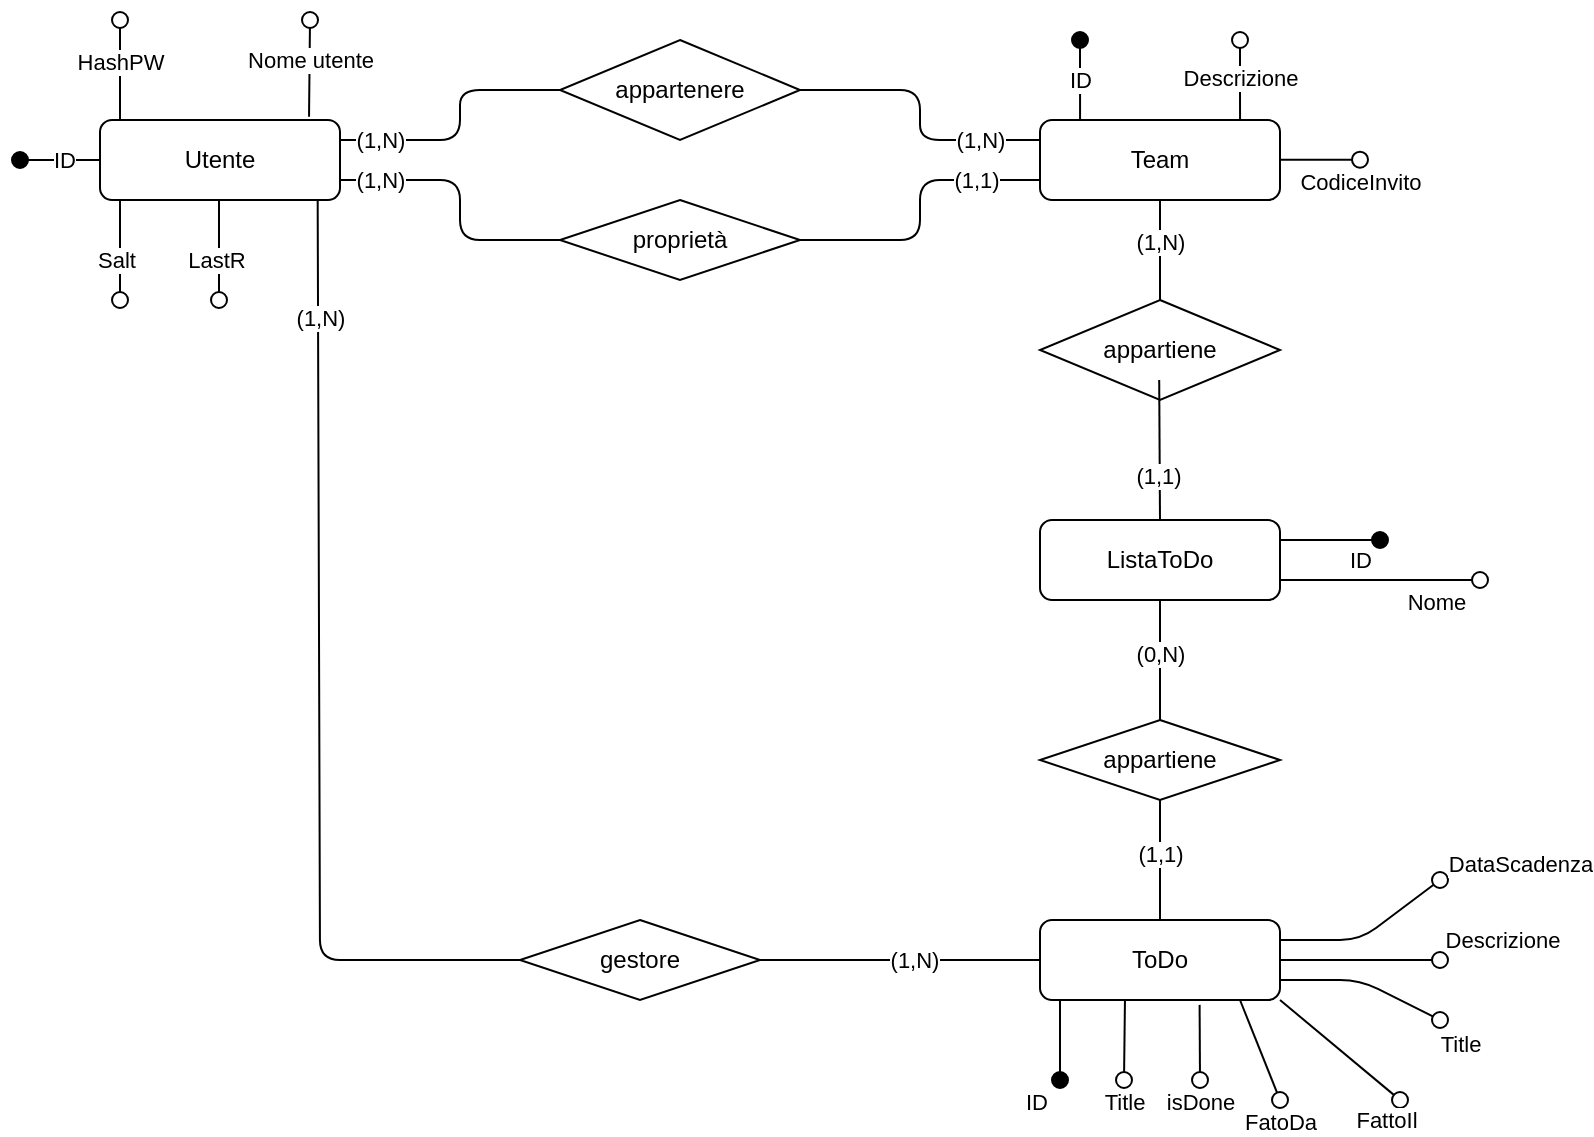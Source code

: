 <mxfile>
    <diagram id="0nmVXw1R6E6HJbPbJYO8" name="Page-1">
        <mxGraphModel dx="471" dy="293" grid="1" gridSize="10" guides="1" tooltips="1" connect="1" arrows="1" fold="1" page="1" pageScale="1" pageWidth="850" pageHeight="1100" math="0" shadow="0">
            <root>
                <mxCell id="0"/>
                <mxCell id="1" parent="0"/>
                <mxCell id="2" value="Utente" style="rounded=1;whiteSpace=wrap;html=1;gradientColor=none;shadow=0;glass=0;" parent="1" vertex="1">
                    <mxGeometry x="50" y="60" width="120" height="40" as="geometry"/>
                </mxCell>
                <mxCell id="6" value="ToDo" style="rounded=1;whiteSpace=wrap;html=1;gradientColor=none;shadow=0;glass=0;" parent="1" vertex="1">
                    <mxGeometry x="520" y="460" width="120" height="40" as="geometry"/>
                </mxCell>
                <mxCell id="7" value="" style="html=1;verticalAlign=bottom;labelBackgroundColor=none;endArrow=oval;endFill=1;endSize=8;exitX=0;exitY=0.5;exitDx=0;exitDy=0;" parent="1" source="2" edge="1">
                    <mxGeometry width="160" relative="1" as="geometry">
                        <mxPoint x="170" y="240" as="sourcePoint"/>
                        <mxPoint x="10" y="80" as="targetPoint"/>
                        <Array as="points"/>
                    </mxGeometry>
                </mxCell>
                <mxCell id="8" value="ID" style="edgeLabel;html=1;align=center;verticalAlign=middle;resizable=0;points=[];" parent="7" vertex="1" connectable="0">
                    <mxGeometry x="0.544" y="1" relative="1" as="geometry">
                        <mxPoint x="13" y="-1" as="offset"/>
                    </mxGeometry>
                </mxCell>
                <mxCell id="15" value="" style="html=1;verticalAlign=bottom;labelBackgroundColor=none;endArrow=oval;endFill=0;endSize=8;" parent="1" edge="1">
                    <mxGeometry width="160" relative="1" as="geometry">
                        <mxPoint x="60" y="60" as="sourcePoint"/>
                        <mxPoint x="60" y="10" as="targetPoint"/>
                    </mxGeometry>
                </mxCell>
                <mxCell id="16" value="HashPW" style="edgeLabel;html=1;align=center;verticalAlign=middle;resizable=0;points=[];" parent="15" vertex="1" connectable="0">
                    <mxGeometry x="0.584" y="-1" relative="1" as="geometry">
                        <mxPoint x="-1" y="10" as="offset"/>
                    </mxGeometry>
                </mxCell>
                <mxCell id="17" value="" style="html=1;verticalAlign=bottom;labelBackgroundColor=none;endArrow=oval;endFill=0;endSize=8;exitX=0.871;exitY=-0.04;exitDx=0;exitDy=0;exitPerimeter=0;" parent="1" source="2" edge="1">
                    <mxGeometry width="160" relative="1" as="geometry">
                        <mxPoint x="150" y="60" as="sourcePoint"/>
                        <mxPoint x="155" y="10" as="targetPoint"/>
                        <Array as="points"/>
                    </mxGeometry>
                </mxCell>
                <mxCell id="18" value="Nome utente" style="edgeLabel;html=1;align=center;verticalAlign=middle;resizable=0;points=[];" parent="17" vertex="1" connectable="0">
                    <mxGeometry x="0.584" y="-1" relative="1" as="geometry">
                        <mxPoint x="-1" y="10" as="offset"/>
                    </mxGeometry>
                </mxCell>
                <mxCell id="21" value="" style="html=1;verticalAlign=bottom;labelBackgroundColor=none;endArrow=oval;endFill=0;endSize=8;" parent="1" edge="1">
                    <mxGeometry width="160" relative="1" as="geometry">
                        <mxPoint x="60" y="100" as="sourcePoint"/>
                        <mxPoint x="60" y="150" as="targetPoint"/>
                    </mxGeometry>
                </mxCell>
                <mxCell id="22" value="Salt" style="edgeLabel;html=1;align=center;verticalAlign=middle;resizable=0;points=[];" parent="21" vertex="1" connectable="0">
                    <mxGeometry x="0.584" y="-1" relative="1" as="geometry">
                        <mxPoint x="-1" y="-10" as="offset"/>
                    </mxGeometry>
                </mxCell>
                <mxCell id="23" value="" style="html=1;verticalAlign=bottom;labelBackgroundColor=none;endArrow=oval;endFill=0;endSize=8;" parent="1" edge="1">
                    <mxGeometry width="160" relative="1" as="geometry">
                        <mxPoint x="109.5" y="100" as="sourcePoint"/>
                        <mxPoint x="109.5" y="150" as="targetPoint"/>
                    </mxGeometry>
                </mxCell>
                <mxCell id="24" value="LastR" style="edgeLabel;html=1;align=center;verticalAlign=middle;resizable=0;points=[];" parent="23" vertex="1" connectable="0">
                    <mxGeometry x="0.584" y="-1" relative="1" as="geometry">
                        <mxPoint x="-1" y="-10" as="offset"/>
                    </mxGeometry>
                </mxCell>
                <mxCell id="25" value="Team" style="rounded=1;whiteSpace=wrap;html=1;gradientColor=none;shadow=0;glass=0;" parent="1" vertex="1">
                    <mxGeometry x="520" y="60" width="120" height="40" as="geometry"/>
                </mxCell>
                <mxCell id="32" value="" style="html=1;verticalAlign=bottom;labelBackgroundColor=none;endArrow=oval;endFill=1;endSize=8;exitX=0.167;exitY=0;exitDx=0;exitDy=0;exitPerimeter=0;" parent="1" source="25" edge="1">
                    <mxGeometry width="160" relative="1" as="geometry">
                        <mxPoint x="560.0" y="20" as="sourcePoint"/>
                        <mxPoint x="540" y="20" as="targetPoint"/>
                        <Array as="points"/>
                    </mxGeometry>
                </mxCell>
                <mxCell id="33" value="ID" style="edgeLabel;html=1;align=center;verticalAlign=middle;resizable=0;points=[];" parent="32" vertex="1" connectable="0">
                    <mxGeometry x="0.544" y="1" relative="1" as="geometry">
                        <mxPoint x="1" y="11" as="offset"/>
                    </mxGeometry>
                </mxCell>
                <mxCell id="34" value="" style="html=1;verticalAlign=bottom;labelBackgroundColor=none;endArrow=oval;endFill=0;endSize=8;exitX=0.917;exitY=0;exitDx=0;exitDy=0;exitPerimeter=0;" parent="1" edge="1">
                    <mxGeometry width="160" relative="1" as="geometry">
                        <mxPoint x="620.04" y="60" as="sourcePoint"/>
                        <mxPoint x="620" y="20" as="targetPoint"/>
                        <Array as="points">
                            <mxPoint x="620" y="50"/>
                        </Array>
                    </mxGeometry>
                </mxCell>
                <mxCell id="35" value="Descrizione" style="edgeLabel;html=1;align=center;verticalAlign=middle;resizable=0;points=[];" parent="34" vertex="1" connectable="0">
                    <mxGeometry x="0.584" y="-1" relative="1" as="geometry">
                        <mxPoint x="-1" y="10" as="offset"/>
                    </mxGeometry>
                </mxCell>
                <mxCell id="36" value="appartiene" style="rhombus;whiteSpace=wrap;html=1;rounded=0;" parent="1" vertex="1">
                    <mxGeometry x="520" y="150" width="120" height="50" as="geometry"/>
                </mxCell>
                <mxCell id="37" value="appartenere" style="rhombus;whiteSpace=wrap;html=1;" parent="1" vertex="1">
                    <mxGeometry x="280" y="20" width="120" height="50" as="geometry"/>
                </mxCell>
                <mxCell id="38" value="gestore" style="rhombus;whiteSpace=wrap;html=1;" parent="1" vertex="1">
                    <mxGeometry x="260" y="460" width="120" height="40" as="geometry"/>
                </mxCell>
                <mxCell id="39" value="" style="endArrow=none;html=1;exitX=1;exitY=0.25;exitDx=0;exitDy=0;entryX=0;entryY=0.5;entryDx=0;entryDy=0;" parent="1" source="2" target="37" edge="1">
                    <mxGeometry width="50" height="50" relative="1" as="geometry">
                        <mxPoint x="340" y="160" as="sourcePoint"/>
                        <mxPoint x="390" y="110" as="targetPoint"/>
                        <Array as="points">
                            <mxPoint x="230" y="70"/>
                            <mxPoint x="230" y="45"/>
                        </Array>
                    </mxGeometry>
                </mxCell>
                <mxCell id="40" value="(1,N)" style="edgeLabel;html=1;align=center;verticalAlign=middle;resizable=0;points=[];" parent="39" vertex="1" connectable="0">
                    <mxGeometry x="0.188" y="1" relative="1" as="geometry">
                        <mxPoint x="-39" y="20" as="offset"/>
                    </mxGeometry>
                </mxCell>
                <mxCell id="41" value="" style="endArrow=none;html=1;entryX=0;entryY=0.25;entryDx=0;entryDy=0;exitX=1;exitY=0.5;exitDx=0;exitDy=0;" parent="1" source="37" target="25" edge="1">
                    <mxGeometry width="50" height="50" relative="1" as="geometry">
                        <mxPoint x="340" y="160" as="sourcePoint"/>
                        <mxPoint x="390" y="110" as="targetPoint"/>
                        <Array as="points">
                            <mxPoint x="460" y="45"/>
                            <mxPoint x="460" y="70"/>
                        </Array>
                    </mxGeometry>
                </mxCell>
                <mxCell id="42" value="(1,N)" style="edgeLabel;html=1;align=center;verticalAlign=middle;resizable=0;points=[];" parent="41" vertex="1" connectable="0">
                    <mxGeometry x="0.212" y="-3" relative="1" as="geometry">
                        <mxPoint x="27" y="-3" as="offset"/>
                    </mxGeometry>
                </mxCell>
                <mxCell id="43" value="" style="endArrow=none;html=1;exitX=0.907;exitY=1.007;exitDx=0;exitDy=0;entryX=0;entryY=0.5;entryDx=0;entryDy=0;exitPerimeter=0;" parent="1" source="2" target="38" edge="1">
                    <mxGeometry width="50" height="50" relative="1" as="geometry">
                        <mxPoint x="340" y="160" as="sourcePoint"/>
                        <mxPoint x="390" y="110" as="targetPoint"/>
                        <Array as="points">
                            <mxPoint x="160" y="480"/>
                        </Array>
                    </mxGeometry>
                </mxCell>
                <mxCell id="51" value="(1,N)" style="edgeLabel;html=1;align=center;verticalAlign=middle;resizable=0;points=[];" parent="43" vertex="1" connectable="0">
                    <mxGeometry x="0.396" relative="1" as="geometry">
                        <mxPoint y="-277" as="offset"/>
                    </mxGeometry>
                </mxCell>
                <mxCell id="46" value="" style="endArrow=none;html=1;exitX=1;exitY=0.5;exitDx=0;exitDy=0;entryX=0;entryY=0.5;entryDx=0;entryDy=0;" parent="1" source="38" target="6" edge="1">
                    <mxGeometry width="50" height="50" relative="1" as="geometry">
                        <mxPoint x="340" y="182" as="sourcePoint"/>
                        <mxPoint x="390" y="132" as="targetPoint"/>
                    </mxGeometry>
                </mxCell>
                <mxCell id="52" value="(1,N)" style="edgeLabel;html=1;align=center;verticalAlign=middle;resizable=0;points=[];" parent="46" vertex="1" connectable="0">
                    <mxGeometry x="0.355" y="-2" relative="1" as="geometry">
                        <mxPoint x="-18" y="-2" as="offset"/>
                    </mxGeometry>
                </mxCell>
                <mxCell id="47" value="" style="endArrow=none;html=1;exitX=0.5;exitY=0;exitDx=0;exitDy=0;entryX=0.5;entryY=1;entryDx=0;entryDy=0;" parent="1" source="36" target="25" edge="1">
                    <mxGeometry width="50" height="50" relative="1" as="geometry">
                        <mxPoint x="380" y="160" as="sourcePoint"/>
                        <mxPoint x="430" y="110" as="targetPoint"/>
                    </mxGeometry>
                </mxCell>
                <mxCell id="49" value="(1,N)" style="edgeLabel;html=1;align=center;verticalAlign=middle;resizable=0;points=[];" parent="47" vertex="1" connectable="0">
                    <mxGeometry x="0.188" relative="1" as="geometry">
                        <mxPoint as="offset"/>
                    </mxGeometry>
                </mxCell>
                <mxCell id="48" value="" style="endArrow=none;html=1;exitX=0.5;exitY=0;exitDx=0;exitDy=0;entryX=0.5;entryY=1;entryDx=0;entryDy=0;" parent="1" source="61" edge="1">
                    <mxGeometry width="50" height="50" relative="1" as="geometry">
                        <mxPoint x="579.6" y="230" as="sourcePoint"/>
                        <mxPoint x="579.6" y="190" as="targetPoint"/>
                    </mxGeometry>
                </mxCell>
                <mxCell id="50" value="(1,1)" style="edgeLabel;html=1;align=center;verticalAlign=middle;resizable=0;points=[];" parent="48" vertex="1" connectable="0">
                    <mxGeometry x="-0.361" y="1" relative="1" as="geometry">
                        <mxPoint as="offset"/>
                    </mxGeometry>
                </mxCell>
                <mxCell id="55" value="proprietà" style="rhombus;whiteSpace=wrap;html=1;" parent="1" vertex="1">
                    <mxGeometry x="280" y="100" width="120" height="40" as="geometry"/>
                </mxCell>
                <mxCell id="56" value="" style="endArrow=none;html=1;exitX=1;exitY=0.75;exitDx=0;exitDy=0;entryX=0;entryY=0.5;entryDx=0;entryDy=0;" parent="1" source="2" target="55" edge="1">
                    <mxGeometry width="50" height="50" relative="1" as="geometry">
                        <mxPoint x="180" y="80" as="sourcePoint"/>
                        <mxPoint x="250" y="120" as="targetPoint"/>
                        <Array as="points">
                            <mxPoint x="190" y="90"/>
                            <mxPoint x="230" y="90"/>
                            <mxPoint x="230" y="120"/>
                        </Array>
                    </mxGeometry>
                </mxCell>
                <mxCell id="57" value="(1,N)" style="edgeLabel;html=1;align=center;verticalAlign=middle;resizable=0;points=[];" parent="56" vertex="1" connectable="0">
                    <mxGeometry x="0.188" y="1" relative="1" as="geometry">
                        <mxPoint x="-41" y="-23" as="offset"/>
                    </mxGeometry>
                </mxCell>
                <mxCell id="58" value="" style="endArrow=none;html=1;entryX=0;entryY=0.75;entryDx=0;entryDy=0;exitX=1;exitY=0.5;exitDx=0;exitDy=0;" parent="1" source="55" target="25" edge="1">
                    <mxGeometry width="50" height="50" relative="1" as="geometry">
                        <mxPoint x="390" y="55" as="sourcePoint"/>
                        <mxPoint x="490" y="80" as="targetPoint"/>
                        <Array as="points">
                            <mxPoint x="460" y="120"/>
                            <mxPoint x="460" y="90"/>
                        </Array>
                    </mxGeometry>
                </mxCell>
                <mxCell id="59" value="(1,1)" style="edgeLabel;html=1;align=center;verticalAlign=middle;resizable=0;points=[];" parent="58" vertex="1" connectable="0">
                    <mxGeometry x="0.212" y="-3" relative="1" as="geometry">
                        <mxPoint x="27" y="-3" as="offset"/>
                    </mxGeometry>
                </mxCell>
                <mxCell id="61" value="ListaToDo" style="rounded=1;whiteSpace=wrap;html=1;gradientColor=none;shadow=0;glass=0;" parent="1" vertex="1">
                    <mxGeometry x="520" y="260" width="120" height="40" as="geometry"/>
                </mxCell>
                <mxCell id="62" value="appartiene" style="rhombus;whiteSpace=wrap;html=1;" parent="1" vertex="1">
                    <mxGeometry x="520" y="360" width="120" height="40" as="geometry"/>
                </mxCell>
                <mxCell id="63" value="" style="endArrow=none;html=1;entryX=0.5;entryY=1;entryDx=0;entryDy=0;exitX=0.5;exitY=0;exitDx=0;exitDy=0;" parent="1" source="62" target="61" edge="1">
                    <mxGeometry width="50" height="50" relative="1" as="geometry">
                        <mxPoint x="500" y="310" as="sourcePoint"/>
                        <mxPoint x="550" y="260" as="targetPoint"/>
                    </mxGeometry>
                </mxCell>
                <mxCell id="65" value="(0,N)" style="edgeLabel;html=1;align=center;verticalAlign=middle;resizable=0;points=[];" parent="63" vertex="1" connectable="0">
                    <mxGeometry x="0.369" y="2" relative="1" as="geometry">
                        <mxPoint x="2" y="8" as="offset"/>
                    </mxGeometry>
                </mxCell>
                <mxCell id="64" value="" style="endArrow=none;html=1;entryX=0.5;entryY=1;entryDx=0;entryDy=0;exitX=0.5;exitY=0;exitDx=0;exitDy=0;" parent="1" source="6" target="62" edge="1">
                    <mxGeometry width="50" height="50" relative="1" as="geometry">
                        <mxPoint x="590" y="372" as="sourcePoint"/>
                        <mxPoint x="580" y="402" as="targetPoint"/>
                    </mxGeometry>
                </mxCell>
                <mxCell id="66" value="(1,1)" style="edgeLabel;html=1;align=center;verticalAlign=middle;resizable=0;points=[];" parent="64" vertex="1" connectable="0">
                    <mxGeometry x="0.306" y="2" relative="1" as="geometry">
                        <mxPoint x="2" y="6" as="offset"/>
                    </mxGeometry>
                </mxCell>
                <mxCell id="69" value="" style="html=1;verticalAlign=bottom;labelBackgroundColor=none;endArrow=oval;endFill=1;endSize=8;exitX=1;exitY=0.5;exitDx=0;exitDy=0;" parent="1" edge="1">
                    <mxGeometry width="160" relative="1" as="geometry">
                        <mxPoint x="640" y="270" as="sourcePoint"/>
                        <mxPoint x="690" y="270" as="targetPoint"/>
                        <Array as="points"/>
                    </mxGeometry>
                </mxCell>
                <mxCell id="70" value="ID" style="edgeLabel;html=1;align=center;verticalAlign=middle;resizable=0;points=[];" parent="69" vertex="1" connectable="0">
                    <mxGeometry x="0.544" y="1" relative="1" as="geometry">
                        <mxPoint x="1" y="11" as="offset"/>
                    </mxGeometry>
                </mxCell>
                <mxCell id="71" value="" style="html=1;verticalAlign=bottom;labelBackgroundColor=none;endArrow=oval;endFill=0;endSize=8;exitX=1;exitY=0.75;exitDx=0;exitDy=0;" parent="1" source="61" edge="1">
                    <mxGeometry width="160" relative="1" as="geometry">
                        <mxPoint x="720.04" y="340" as="sourcePoint"/>
                        <mxPoint x="740" y="290" as="targetPoint"/>
                        <Array as="points">
                            <mxPoint x="700" y="290"/>
                        </Array>
                    </mxGeometry>
                </mxCell>
                <mxCell id="72" value="Nome" style="edgeLabel;html=1;align=center;verticalAlign=middle;resizable=0;points=[];" parent="71" vertex="1" connectable="0">
                    <mxGeometry x="0.584" y="-1" relative="1" as="geometry">
                        <mxPoint x="-1" y="10" as="offset"/>
                    </mxGeometry>
                </mxCell>
                <mxCell id="73" value="" style="html=1;verticalAlign=bottom;labelBackgroundColor=none;endArrow=oval;endFill=1;endSize=8;" parent="1" edge="1">
                    <mxGeometry width="160" relative="1" as="geometry">
                        <mxPoint x="530" y="500" as="sourcePoint"/>
                        <mxPoint x="530" y="540" as="targetPoint"/>
                        <Array as="points"/>
                    </mxGeometry>
                </mxCell>
                <mxCell id="74" value="ID" style="edgeLabel;html=1;align=center;verticalAlign=middle;resizable=0;points=[];" parent="73" vertex="1" connectable="0">
                    <mxGeometry x="0.67" y="1" relative="1" as="geometry">
                        <mxPoint x="-13" y="17" as="offset"/>
                    </mxGeometry>
                </mxCell>
                <mxCell id="75" value="" style="html=1;verticalAlign=bottom;labelBackgroundColor=none;endArrow=oval;endFill=0;endSize=8;exitX=0.354;exitY=1.004;exitDx=0;exitDy=0;exitPerimeter=0;" parent="1" source="6" edge="1">
                    <mxGeometry width="160" relative="1" as="geometry">
                        <mxPoint x="610" y="470" as="sourcePoint"/>
                        <mxPoint x="562" y="540" as="targetPoint"/>
                        <Array as="points"/>
                    </mxGeometry>
                </mxCell>
                <mxCell id="107" value="Title" style="edgeLabel;html=1;align=center;verticalAlign=middle;resizable=0;points=[];" parent="75" vertex="1" connectable="0">
                    <mxGeometry x="0.67" y="1" relative="1" as="geometry">
                        <mxPoint x="-1" y="17" as="offset"/>
                    </mxGeometry>
                </mxCell>
                <mxCell id="77" value="" style="html=1;verticalAlign=bottom;labelBackgroundColor=none;endArrow=oval;endFill=0;endSize=8;exitX=1;exitY=0.5;exitDx=0;exitDy=0;" parent="1" source="6" edge="1">
                    <mxGeometry width="160" relative="1" as="geometry">
                        <mxPoint x="660" y="462" as="sourcePoint"/>
                        <mxPoint x="720" y="480" as="targetPoint"/>
                        <Array as="points">
                            <mxPoint x="680" y="480"/>
                        </Array>
                    </mxGeometry>
                </mxCell>
                <mxCell id="78" value="Descrizione" style="edgeLabel;html=1;align=center;verticalAlign=middle;resizable=0;points=[];" parent="77" vertex="1" connectable="0">
                    <mxGeometry x="0.54" y="-1" relative="1" as="geometry">
                        <mxPoint x="49" y="-11" as="offset"/>
                    </mxGeometry>
                </mxCell>
                <mxCell id="79" value="" style="html=1;verticalAlign=bottom;labelBackgroundColor=none;endArrow=oval;endFill=0;endSize=8;exitX=1;exitY=0.25;exitDx=0;exitDy=0;" parent="1" source="6" edge="1">
                    <mxGeometry width="160" relative="1" as="geometry">
                        <mxPoint x="670" y="440" as="sourcePoint"/>
                        <mxPoint x="720" y="440" as="targetPoint"/>
                        <Array as="points">
                            <mxPoint x="680" y="470"/>
                        </Array>
                    </mxGeometry>
                </mxCell>
                <mxCell id="80" value="DataScadenza" style="edgeLabel;html=1;align=center;verticalAlign=middle;resizable=0;points=[];rotation=0;" parent="79" vertex="1" connectable="0">
                    <mxGeometry x="0.55" y="-1" relative="1" as="geometry">
                        <mxPoint x="55" y="-21" as="offset"/>
                    </mxGeometry>
                </mxCell>
                <mxCell id="108" value="" style="html=1;verticalAlign=bottom;labelBackgroundColor=none;endArrow=oval;endFill=0;endSize=8;exitX=1;exitY=0.75;exitDx=0;exitDy=0;" parent="1" source="6" edge="1">
                    <mxGeometry width="160" relative="1" as="geometry">
                        <mxPoint x="660" y="490" as="sourcePoint"/>
                        <mxPoint x="720" y="510" as="targetPoint"/>
                        <Array as="points">
                            <mxPoint x="680" y="490"/>
                        </Array>
                    </mxGeometry>
                </mxCell>
                <mxCell id="109" value="Title" style="edgeLabel;html=1;align=center;verticalAlign=middle;resizable=0;points=[];" parent="108" vertex="1" connectable="0">
                    <mxGeometry x="0.54" y="-1" relative="1" as="geometry">
                        <mxPoint x="28" y="20" as="offset"/>
                    </mxGeometry>
                </mxCell>
                <mxCell id="111" value="" style="html=1;verticalAlign=bottom;labelBackgroundColor=none;endArrow=oval;endFill=0;endSize=8;exitX=1;exitY=0.5;exitDx=0;exitDy=0;" parent="1" edge="1">
                    <mxGeometry width="160" relative="1" as="geometry">
                        <mxPoint x="640" y="79.85" as="sourcePoint"/>
                        <mxPoint x="680" y="79.85" as="targetPoint"/>
                        <Array as="points"/>
                    </mxGeometry>
                </mxCell>
                <mxCell id="112" value="CodiceInvito" style="edgeLabel;html=1;align=center;verticalAlign=middle;resizable=0;points=[];" parent="111" vertex="1" connectable="0">
                    <mxGeometry x="0.584" y="-1" relative="1" as="geometry">
                        <mxPoint x="8" y="10" as="offset"/>
                    </mxGeometry>
                </mxCell>
                <mxCell id="114" value="" style="html=1;verticalAlign=bottom;labelBackgroundColor=none;endArrow=oval;endFill=0;endSize=8;exitX=0.665;exitY=1.061;exitDx=0;exitDy=0;exitPerimeter=0;" edge="1" parent="1" source="6">
                    <mxGeometry width="160" relative="1" as="geometry">
                        <mxPoint x="620.0" y="500" as="sourcePoint"/>
                        <mxPoint x="600" y="540" as="targetPoint"/>
                        <Array as="points"/>
                    </mxGeometry>
                </mxCell>
                <mxCell id="115" value="isDone" style="edgeLabel;html=1;align=center;verticalAlign=middle;resizable=0;points=[];" vertex="1" connectable="0" parent="114">
                    <mxGeometry x="0.67" y="1" relative="1" as="geometry">
                        <mxPoint x="-1" y="17" as="offset"/>
                    </mxGeometry>
                </mxCell>
                <mxCell id="116" value="" style="html=1;verticalAlign=bottom;labelBackgroundColor=none;endArrow=oval;endFill=0;endSize=8;" edge="1" parent="1">
                    <mxGeometry width="160" relative="1" as="geometry">
                        <mxPoint x="620" y="500" as="sourcePoint"/>
                        <mxPoint x="640" y="550" as="targetPoint"/>
                        <Array as="points"/>
                    </mxGeometry>
                </mxCell>
                <mxCell id="117" value="FatoDa" style="edgeLabel;html=1;align=center;verticalAlign=middle;resizable=0;points=[];" vertex="1" connectable="0" parent="116">
                    <mxGeometry x="0.67" y="1" relative="1" as="geometry">
                        <mxPoint x="2" y="19" as="offset"/>
                    </mxGeometry>
                </mxCell>
                <mxCell id="118" value="" style="html=1;verticalAlign=bottom;labelBackgroundColor=none;endArrow=oval;endFill=0;endSize=8;" edge="1" parent="1">
                    <mxGeometry width="160" relative="1" as="geometry">
                        <mxPoint x="640" y="500" as="sourcePoint"/>
                        <mxPoint x="700" y="550" as="targetPoint"/>
                        <Array as="points"/>
                    </mxGeometry>
                </mxCell>
                <mxCell id="119" value="FattoIl&lt;br&gt;                " style="edgeLabel;html=1;align=center;verticalAlign=middle;resizable=0;points=[];" vertex="1" connectable="0" parent="118">
                    <mxGeometry x="0.67" y="1" relative="1" as="geometry">
                        <mxPoint x="2" y="19" as="offset"/>
                    </mxGeometry>
                </mxCell>
            </root>
        </mxGraphModel>
    </diagram>
</mxfile>